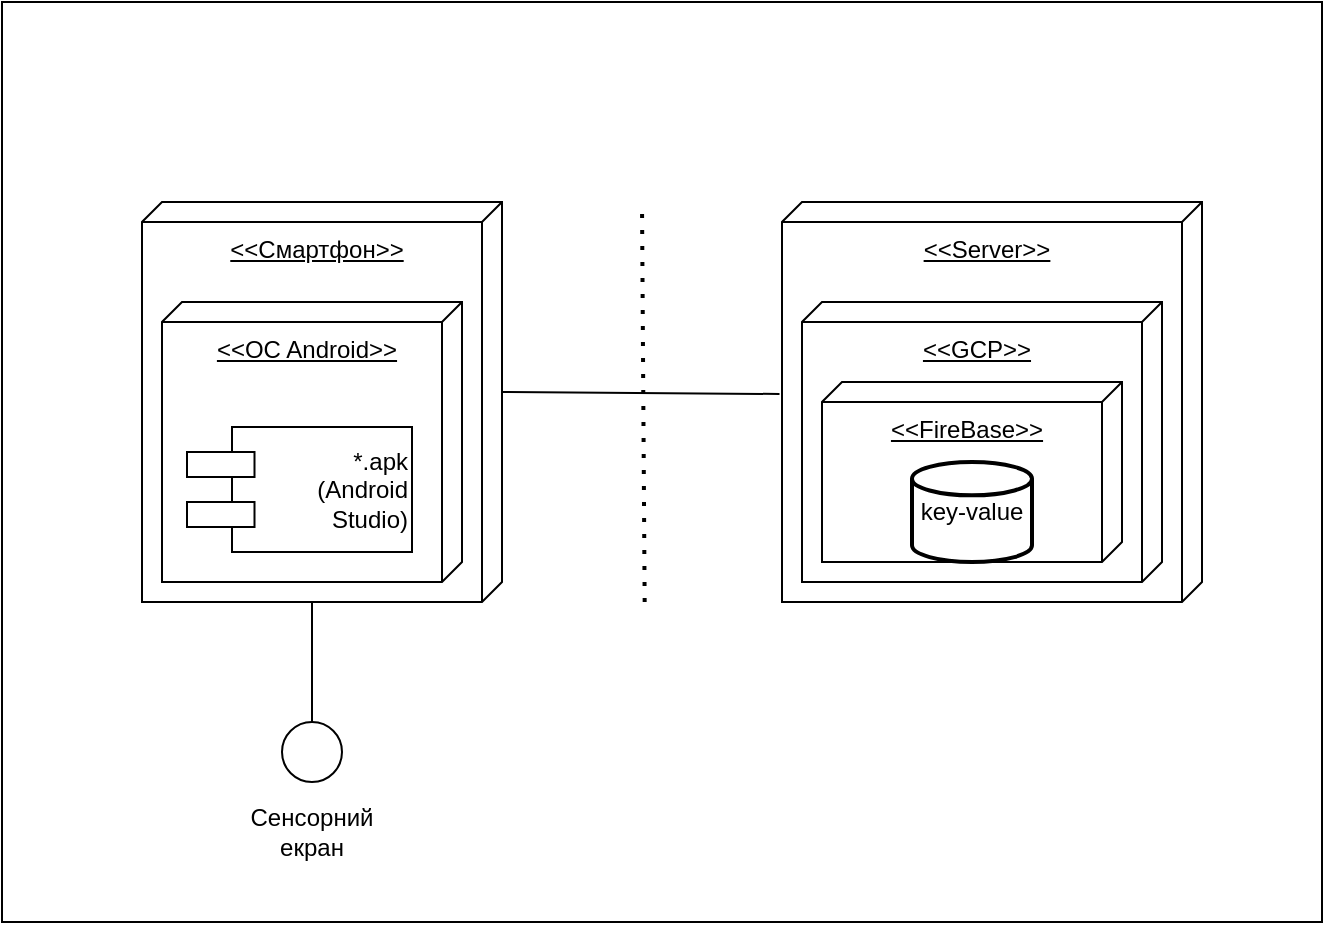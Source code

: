 <mxfile version="21.8.2" type="device">
  <diagram name="Сторінка-1" id="tnLcLUXqHJCQnk4bmuAs">
    <mxGraphModel dx="1329" dy="806" grid="1" gridSize="10" guides="1" tooltips="1" connect="1" arrows="1" fold="1" page="1" pageScale="1" pageWidth="827" pageHeight="1169" math="0" shadow="0">
      <root>
        <mxCell id="0" />
        <mxCell id="1" parent="0" />
        <mxCell id="SDawg5pdEoXjvyeKrGQc-1" value="" style="rounded=0;whiteSpace=wrap;html=1;" vertex="1" parent="1">
          <mxGeometry x="40" y="100" width="660" height="460" as="geometry" />
        </mxCell>
        <mxCell id="SDawg5pdEoXjvyeKrGQc-2" value="&lt;u&gt;&amp;lt;&amp;lt;Смартфон&amp;gt;&amp;gt;&lt;/u&gt;" style="verticalAlign=top;align=center;shape=cube;size=10;direction=south;fontStyle=0;html=1;boundedLbl=1;spacingLeft=5;whiteSpace=wrap;" vertex="1" parent="1">
          <mxGeometry x="110" y="200" width="180" height="200" as="geometry" />
        </mxCell>
        <mxCell id="SDawg5pdEoXjvyeKrGQc-3" value="&lt;u&gt;&amp;lt;&amp;lt;OC Android&amp;gt;&amp;gt;&lt;/u&gt;" style="verticalAlign=top;align=center;shape=cube;size=10;direction=south;html=1;boundedLbl=1;spacingLeft=5;whiteSpace=wrap;" vertex="1" parent="SDawg5pdEoXjvyeKrGQc-2">
          <mxGeometry width="150" height="140" relative="1" as="geometry">
            <mxPoint x="10" y="50" as="offset" />
          </mxGeometry>
        </mxCell>
        <mxCell id="SDawg5pdEoXjvyeKrGQc-4" value="*.apk&lt;br&gt;(Android&lt;br&gt;Studio)" style="rounded=0;whiteSpace=wrap;html=1;align=right;" vertex="1" parent="SDawg5pdEoXjvyeKrGQc-2">
          <mxGeometry x="45" y="112.5" width="90" height="62.5" as="geometry" />
        </mxCell>
        <mxCell id="SDawg5pdEoXjvyeKrGQc-5" value="" style="rounded=0;whiteSpace=wrap;html=1;" vertex="1" parent="SDawg5pdEoXjvyeKrGQc-2">
          <mxGeometry x="22.5" y="125" width="33.75" height="12.5" as="geometry" />
        </mxCell>
        <mxCell id="SDawg5pdEoXjvyeKrGQc-6" value="" style="rounded=0;whiteSpace=wrap;html=1;" vertex="1" parent="SDawg5pdEoXjvyeKrGQc-2">
          <mxGeometry x="22.5" y="150" width="33.75" height="12.5" as="geometry" />
        </mxCell>
        <mxCell id="SDawg5pdEoXjvyeKrGQc-7" value="" style="endArrow=none;dashed=1;html=1;dashPattern=1 3;strokeWidth=2;rounded=0;" edge="1" parent="1">
          <mxGeometry width="50" height="50" relative="1" as="geometry">
            <mxPoint x="361.333" y="400" as="sourcePoint" />
            <mxPoint x="360" y="200" as="targetPoint" />
          </mxGeometry>
        </mxCell>
        <mxCell id="SDawg5pdEoXjvyeKrGQc-8" value="&lt;u&gt;&amp;lt;&amp;lt;Server&amp;gt;&amp;gt;&lt;/u&gt;" style="verticalAlign=top;align=center;shape=cube;size=10;direction=south;fontStyle=0;html=1;boundedLbl=1;spacingLeft=5;whiteSpace=wrap;" vertex="1" parent="1">
          <mxGeometry x="430" y="200" width="210" height="200" as="geometry" />
        </mxCell>
        <mxCell id="SDawg5pdEoXjvyeKrGQc-9" value="&lt;u&gt;&amp;lt;&amp;lt;GCP&amp;gt;&amp;gt;&lt;/u&gt;" style="verticalAlign=top;align=center;shape=cube;size=10;direction=south;html=1;boundedLbl=1;spacingLeft=5;whiteSpace=wrap;" vertex="1" parent="SDawg5pdEoXjvyeKrGQc-8">
          <mxGeometry width="180" height="140" relative="1" as="geometry">
            <mxPoint x="10" y="50" as="offset" />
          </mxGeometry>
        </mxCell>
        <mxCell id="SDawg5pdEoXjvyeKrGQc-10" value="&lt;u&gt;&amp;lt;&amp;lt;FireBase&amp;gt;&amp;gt;&lt;/u&gt;" style="verticalAlign=top;align=center;shape=cube;size=10;direction=south;html=1;boundedLbl=1;spacingLeft=5;whiteSpace=wrap;" vertex="1" parent="SDawg5pdEoXjvyeKrGQc-8">
          <mxGeometry x="20" y="90" width="150" height="90" as="geometry" />
        </mxCell>
        <mxCell id="SDawg5pdEoXjvyeKrGQc-11" value="key-value" style="strokeWidth=2;html=1;shape=mxgraph.flowchart.database;whiteSpace=wrap;" vertex="1" parent="SDawg5pdEoXjvyeKrGQc-8">
          <mxGeometry x="65" y="130" width="60" height="50" as="geometry" />
        </mxCell>
        <mxCell id="SDawg5pdEoXjvyeKrGQc-12" value="" style="endArrow=none;html=1;rounded=0;exitX=0;exitY=0;exitDx=95;exitDy=0;exitPerimeter=0;entryX=0.48;entryY=1.006;entryDx=0;entryDy=0;entryPerimeter=0;" edge="1" parent="1" source="SDawg5pdEoXjvyeKrGQc-2" target="SDawg5pdEoXjvyeKrGQc-8">
          <mxGeometry width="50" height="50" relative="1" as="geometry">
            <mxPoint x="430" y="390" as="sourcePoint" />
            <mxPoint x="480" y="340" as="targetPoint" />
          </mxGeometry>
        </mxCell>
        <mxCell id="SDawg5pdEoXjvyeKrGQc-13" value="" style="ellipse;whiteSpace=wrap;html=1;aspect=fixed;" vertex="1" parent="1">
          <mxGeometry x="180" y="460" width="30" height="30" as="geometry" />
        </mxCell>
        <mxCell id="SDawg5pdEoXjvyeKrGQc-14" value="" style="endArrow=none;html=1;rounded=0;exitX=0.5;exitY=0;exitDx=0;exitDy=0;entryX=0;entryY=0;entryDx=200;entryDy=95;entryPerimeter=0;" edge="1" parent="1" source="SDawg5pdEoXjvyeKrGQc-13" target="SDawg5pdEoXjvyeKrGQc-2">
          <mxGeometry width="50" height="50" relative="1" as="geometry">
            <mxPoint x="430" y="390" as="sourcePoint" />
            <mxPoint x="480" y="340" as="targetPoint" />
          </mxGeometry>
        </mxCell>
        <mxCell id="SDawg5pdEoXjvyeKrGQc-15" value="Сенсорний екран" style="text;html=1;strokeColor=none;fillColor=none;align=center;verticalAlign=middle;whiteSpace=wrap;rounded=0;" vertex="1" parent="1">
          <mxGeometry x="165" y="500" width="60" height="30" as="geometry" />
        </mxCell>
      </root>
    </mxGraphModel>
  </diagram>
</mxfile>
